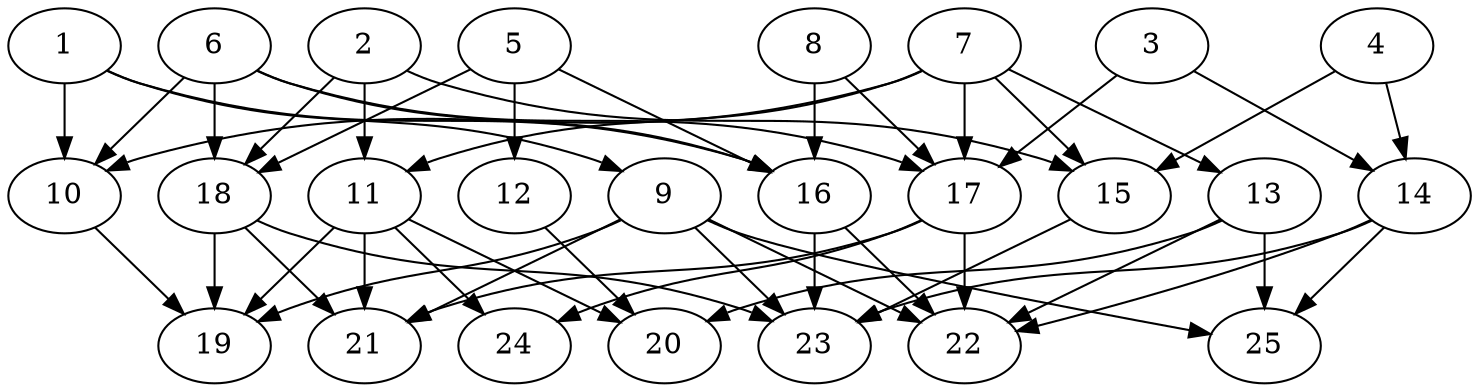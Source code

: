 // DAG (tier=2-normal, mode=data, n=25, ccr=0.414, fat=0.693, density=0.445, regular=0.594, jump=0.104, mindata=2097152, maxdata=16777216)
// DAG automatically generated by daggen at Sun Aug 24 16:33:34 2025
// /home/ermia/Project/Environments/daggen/bin/daggen --dot --ccr 0.414 --fat 0.693 --regular 0.594 --density 0.445 --jump 0.104 --mindata 2097152 --maxdata 16777216 -n 25 
digraph G {
  1 [size="17388472524341248000", alpha="0.12", expect_size="8694236262170624000"]
  1 -> 9 [size ="53694640947200"]
  1 -> 10 [size ="53694640947200"]
  1 -> 16 [size ="53694640947200"]
  2 [size="10835879593240428544", alpha="0.19", expect_size="5417939796620214272"]
  2 -> 11 [size ="39174136659968"]
  2 -> 15 [size ="39174136659968"]
  2 -> 18 [size ="39174136659968"]
  3 [size="4305519460599958863872", alpha="0.01", expect_size="2152759730299979431936"]
  3 -> 14 [size ="2117257555607552"]
  3 -> 17 [size ="2117257555607552"]
  4 [size="3843427294297983025152", alpha="0.01", expect_size="1921713647148991512576"]
  4 -> 14 [size ="1962919248003072"]
  4 -> 15 [size ="1962919248003072"]
  5 [size="4854958662483488", alpha="0.07", expect_size="2427479331241744"]
  5 -> 12 [size ="100483117088768"]
  5 -> 16 [size ="100483117088768"]
  5 -> 18 [size ="100483117088768"]
  6 [size="103404855987275408", alpha="0.02", expect_size="51702427993637704"]
  6 -> 10 [size ="1931733893120000"]
  6 -> 16 [size ="1931733893120000"]
  6 -> 17 [size ="1931733893120000"]
  6 -> 18 [size ="1931733893120000"]
  7 [size="143361747791053280", alpha="0.16", expect_size="71680873895526640"]
  7 -> 10 [size ="66567706509312"]
  7 -> 11 [size ="66567706509312"]
  7 -> 13 [size ="66567706509312"]
  7 -> 15 [size ="66567706509312"]
  7 -> 17 [size ="66567706509312"]
  8 [size="96223021236224000000", alpha="0.04", expect_size="48111510618112000000"]
  8 -> 16 [size ="167987118080000"]
  8 -> 17 [size ="167987118080000"]
  9 [size="771591780420112351232", alpha="0.10", expect_size="385795890210056175616"]
  9 -> 19 [size ="672999975944192"]
  9 -> 21 [size ="672999975944192"]
  9 -> 22 [size ="672999975944192"]
  9 -> 23 [size ="672999975944192"]
  9 -> 25 [size ="672999975944192"]
  10 [size="1725899603590781075456", alpha="0.13", expect_size="862949801795390537728"]
  10 -> 19 [size ="1151066301267968"]
  11 [size="723374300217810816", alpha="0.05", expect_size="361687150108905408"]
  11 -> 19 [size ="344456914010112"]
  11 -> 20 [size ="344456914010112"]
  11 -> 21 [size ="344456914010112"]
  11 -> 24 [size ="344456914010112"]
  12 [size="246607009090084274176", alpha="0.08", expect_size="123303504545042137088"]
  12 -> 20 [size ="314601119940608"]
  13 [size="3562552821711674", alpha="0.03", expect_size="1781276410855837"]
  13 -> 20 [size ="255974816350208"]
  13 -> 22 [size ="255974816350208"]
  13 -> 25 [size ="255974816350208"]
  14 [size="3784187172405974663168", alpha="0.19", expect_size="1892093586202987331584"]
  14 -> 22 [size ="1942696956526592"]
  14 -> 23 [size ="1942696956526592"]
  14 -> 25 [size ="1942696956526592"]
  15 [size="10233034628834472", alpha="0.09", expect_size="5116517314417236"]
  15 -> 23 [size ="314703872000000"]
  16 [size="281870986468233576448", alpha="0.16", expect_size="140935493234116788224"]
  16 -> 22 [size ="343919581724672"]
  16 -> 23 [size ="343919581724672"]
  17 [size="4650104183062528000000", alpha="0.13", expect_size="2325052091531264000000"]
  17 -> 21 [size ="2228769259520000"]
  17 -> 22 [size ="2228769259520000"]
  17 -> 24 [size ="2228769259520000"]
  18 [size="208634213734402752512", alpha="0.11", expect_size="104317106867201376256"]
  18 -> 19 [size ="281414847168512"]
  18 -> 21 [size ="281414847168512"]
  18 -> 23 [size ="281414847168512"]
  19 [size="4041889732024325", alpha="0.13", expect_size="2020944866012162"]
  20 [size="957419094016000000000", alpha="0.15", expect_size="478709547008000000000"]
  21 [size="414160457425908416", alpha="0.02", expect_size="207080228712954208"]
  22 [size="6081047825431264", alpha="0.12", expect_size="3040523912715632"]
  23 [size="2481088852169211392", alpha="0.18", expect_size="1240544426084605696"]
  24 [size="150802553508366123008", alpha="0.04", expect_size="75401276754183061504"]
  25 [size="87592744959157993472", alpha="0.08", expect_size="43796372479578996736"]
}